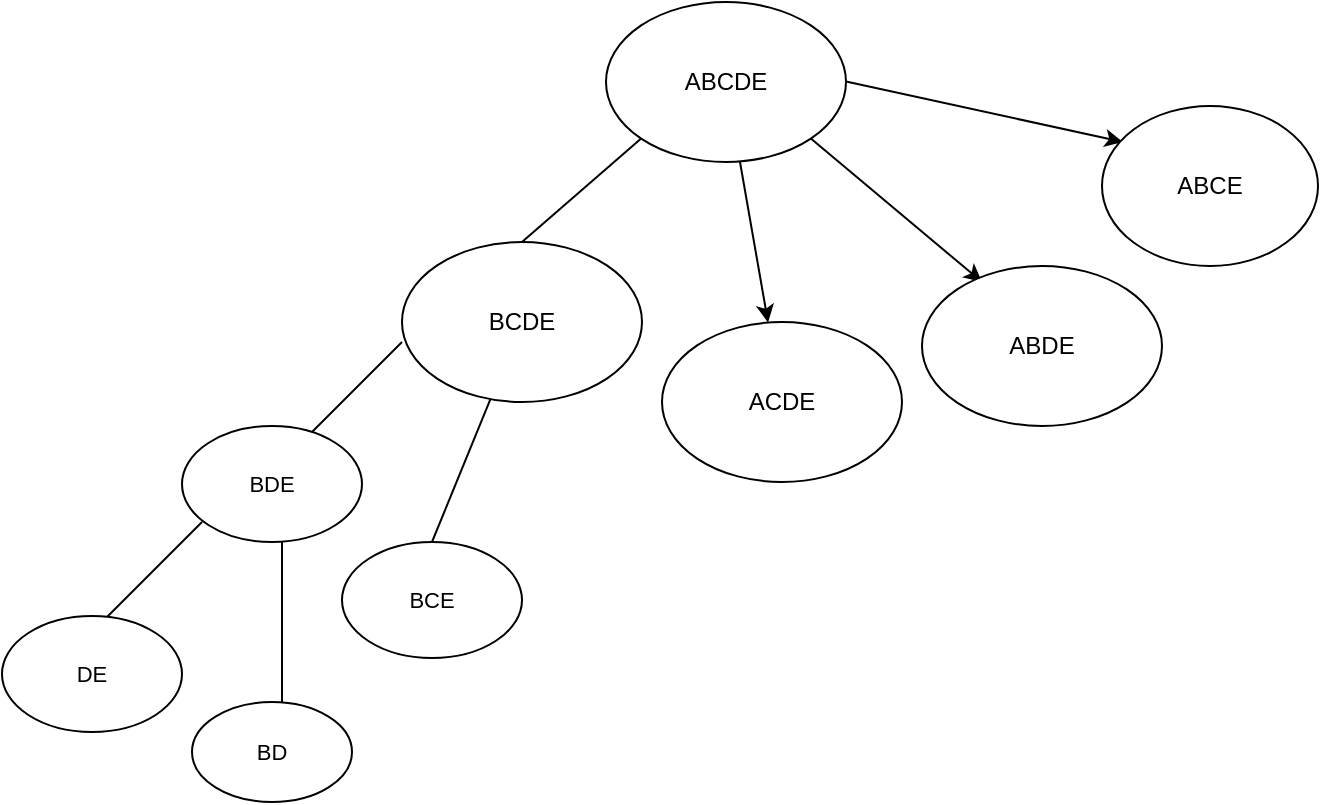 <mxfile version="22.1.0" type="github">
  <diagram name="Page-1" id="42789a77-a242-8287-6e28-9cd8cfd52e62">
    <mxGraphModel dx="825" dy="480" grid="1" gridSize="10" guides="1" tooltips="1" connect="1" arrows="1" fold="1" page="1" pageScale="1" pageWidth="1100" pageHeight="850" background="none" math="0" shadow="0">
      <root>
        <mxCell id="0" />
        <mxCell id="1" parent="0" />
        <mxCell id="PkX5SagtLWqfcpUIHKgs-7" value="" style="rounded=0;orthogonalLoop=1;jettySize=auto;html=1;" edge="1" parent="1" source="PkX5SagtLWqfcpUIHKgs-3" target="PkX5SagtLWqfcpUIHKgs-6">
          <mxGeometry relative="1" as="geometry" />
        </mxCell>
        <mxCell id="PkX5SagtLWqfcpUIHKgs-8" style="rounded=0;orthogonalLoop=1;jettySize=auto;html=1;exitX=1;exitY=1;exitDx=0;exitDy=0;" edge="1" parent="1" source="PkX5SagtLWqfcpUIHKgs-3">
          <mxGeometry relative="1" as="geometry">
            <mxPoint x="530" y="200" as="targetPoint" />
          </mxGeometry>
        </mxCell>
        <mxCell id="PkX5SagtLWqfcpUIHKgs-3" value="ABCDE" style="ellipse;whiteSpace=wrap;html=1;" vertex="1" parent="1">
          <mxGeometry x="342" y="60" width="120" height="80" as="geometry" />
        </mxCell>
        <mxCell id="PkX5SagtLWqfcpUIHKgs-4" value="" style="endArrow=none;html=1;rounded=0;entryX=0;entryY=1;entryDx=0;entryDy=0;" edge="1" parent="1" target="PkX5SagtLWqfcpUIHKgs-3">
          <mxGeometry width="50" height="50" relative="1" as="geometry">
            <mxPoint x="300" y="180" as="sourcePoint" />
            <mxPoint x="400" y="190" as="targetPoint" />
          </mxGeometry>
        </mxCell>
        <mxCell id="PkX5SagtLWqfcpUIHKgs-5" value="BCDE" style="ellipse;whiteSpace=wrap;html=1;" vertex="1" parent="1">
          <mxGeometry x="240" y="180" width="120" height="80" as="geometry" />
        </mxCell>
        <mxCell id="PkX5SagtLWqfcpUIHKgs-6" value="ACDE" style="ellipse;whiteSpace=wrap;html=1;" vertex="1" parent="1">
          <mxGeometry x="370" y="220" width="120" height="80" as="geometry" />
        </mxCell>
        <mxCell id="PkX5SagtLWqfcpUIHKgs-10" value="ABDE" style="ellipse;whiteSpace=wrap;html=1;" vertex="1" parent="1">
          <mxGeometry x="500" y="192" width="120" height="80" as="geometry" />
        </mxCell>
        <mxCell id="PkX5SagtLWqfcpUIHKgs-11" style="rounded=0;orthogonalLoop=1;jettySize=auto;html=1;exitX=1;exitY=1;exitDx=0;exitDy=0;" edge="1" parent="1">
          <mxGeometry relative="1" as="geometry">
            <mxPoint x="600.43" y="130" as="targetPoint" />
            <mxPoint x="462" y="99.72" as="sourcePoint" />
          </mxGeometry>
        </mxCell>
        <mxCell id="PkX5SagtLWqfcpUIHKgs-12" value="ABCE" style="ellipse;whiteSpace=wrap;html=1;" vertex="1" parent="1">
          <mxGeometry x="590" y="112" width="108" height="80" as="geometry" />
        </mxCell>
        <mxCell id="PkX5SagtLWqfcpUIHKgs-13" value="" style="endArrow=none;html=1;rounded=0;labelBackgroundColor=default;strokeColor=default;align=center;verticalAlign=middle;fontFamily=Helvetica;fontSize=11;fontColor=default;shape=connector;" edge="1" parent="1">
          <mxGeometry width="50" height="50" relative="1" as="geometry">
            <mxPoint x="190" y="280" as="sourcePoint" />
            <mxPoint x="240" y="230" as="targetPoint" />
          </mxGeometry>
        </mxCell>
        <mxCell id="PkX5SagtLWqfcpUIHKgs-14" value="BDE" style="ellipse;whiteSpace=wrap;html=1;fontFamily=Helvetica;fontSize=11;fontColor=default;" vertex="1" parent="1">
          <mxGeometry x="130" y="272" width="90" height="58" as="geometry" />
        </mxCell>
        <mxCell id="PkX5SagtLWqfcpUIHKgs-15" value="" style="endArrow=none;html=1;rounded=0;labelBackgroundColor=default;strokeColor=default;align=center;verticalAlign=middle;fontFamily=Helvetica;fontSize=11;fontColor=default;shape=connector;exitX=0.5;exitY=0;exitDx=0;exitDy=0;" edge="1" parent="1" source="PkX5SagtLWqfcpUIHKgs-18" target="PkX5SagtLWqfcpUIHKgs-5">
          <mxGeometry width="50" height="50" relative="1" as="geometry">
            <mxPoint x="230" y="300" as="sourcePoint" />
            <mxPoint x="280" y="260" as="targetPoint" />
          </mxGeometry>
        </mxCell>
        <mxCell id="PkX5SagtLWqfcpUIHKgs-18" value="BCE" style="ellipse;whiteSpace=wrap;html=1;fontFamily=Helvetica;fontSize=11;fontColor=default;" vertex="1" parent="1">
          <mxGeometry x="210" y="330" width="90" height="58" as="geometry" />
        </mxCell>
        <mxCell id="PkX5SagtLWqfcpUIHKgs-21" value="" style="endArrow=none;html=1;rounded=0;labelBackgroundColor=default;strokeColor=default;align=center;verticalAlign=middle;fontFamily=Helvetica;fontSize=11;fontColor=default;shape=connector;" edge="1" parent="1">
          <mxGeometry width="50" height="50" relative="1" as="geometry">
            <mxPoint x="90" y="370" as="sourcePoint" />
            <mxPoint x="140" y="320" as="targetPoint" />
          </mxGeometry>
        </mxCell>
        <mxCell id="PkX5SagtLWqfcpUIHKgs-23" value="DE" style="ellipse;whiteSpace=wrap;html=1;fontFamily=Helvetica;fontSize=11;fontColor=default;" vertex="1" parent="1">
          <mxGeometry x="40" y="367" width="90" height="58" as="geometry" />
        </mxCell>
        <mxCell id="PkX5SagtLWqfcpUIHKgs-25" value="" style="endArrow=none;html=1;rounded=0;labelBackgroundColor=default;strokeColor=default;align=center;verticalAlign=middle;fontFamily=Helvetica;fontSize=11;fontColor=default;shape=connector;" edge="1" parent="1">
          <mxGeometry width="50" height="50" relative="1" as="geometry">
            <mxPoint x="180" y="410" as="sourcePoint" />
            <mxPoint x="180" y="330" as="targetPoint" />
          </mxGeometry>
        </mxCell>
        <mxCell id="PkX5SagtLWqfcpUIHKgs-26" value="BD" style="ellipse;whiteSpace=wrap;html=1;fontFamily=Helvetica;fontSize=11;fontColor=default;" vertex="1" parent="1">
          <mxGeometry x="135" y="410" width="80" height="50" as="geometry" />
        </mxCell>
      </root>
    </mxGraphModel>
  </diagram>
</mxfile>
